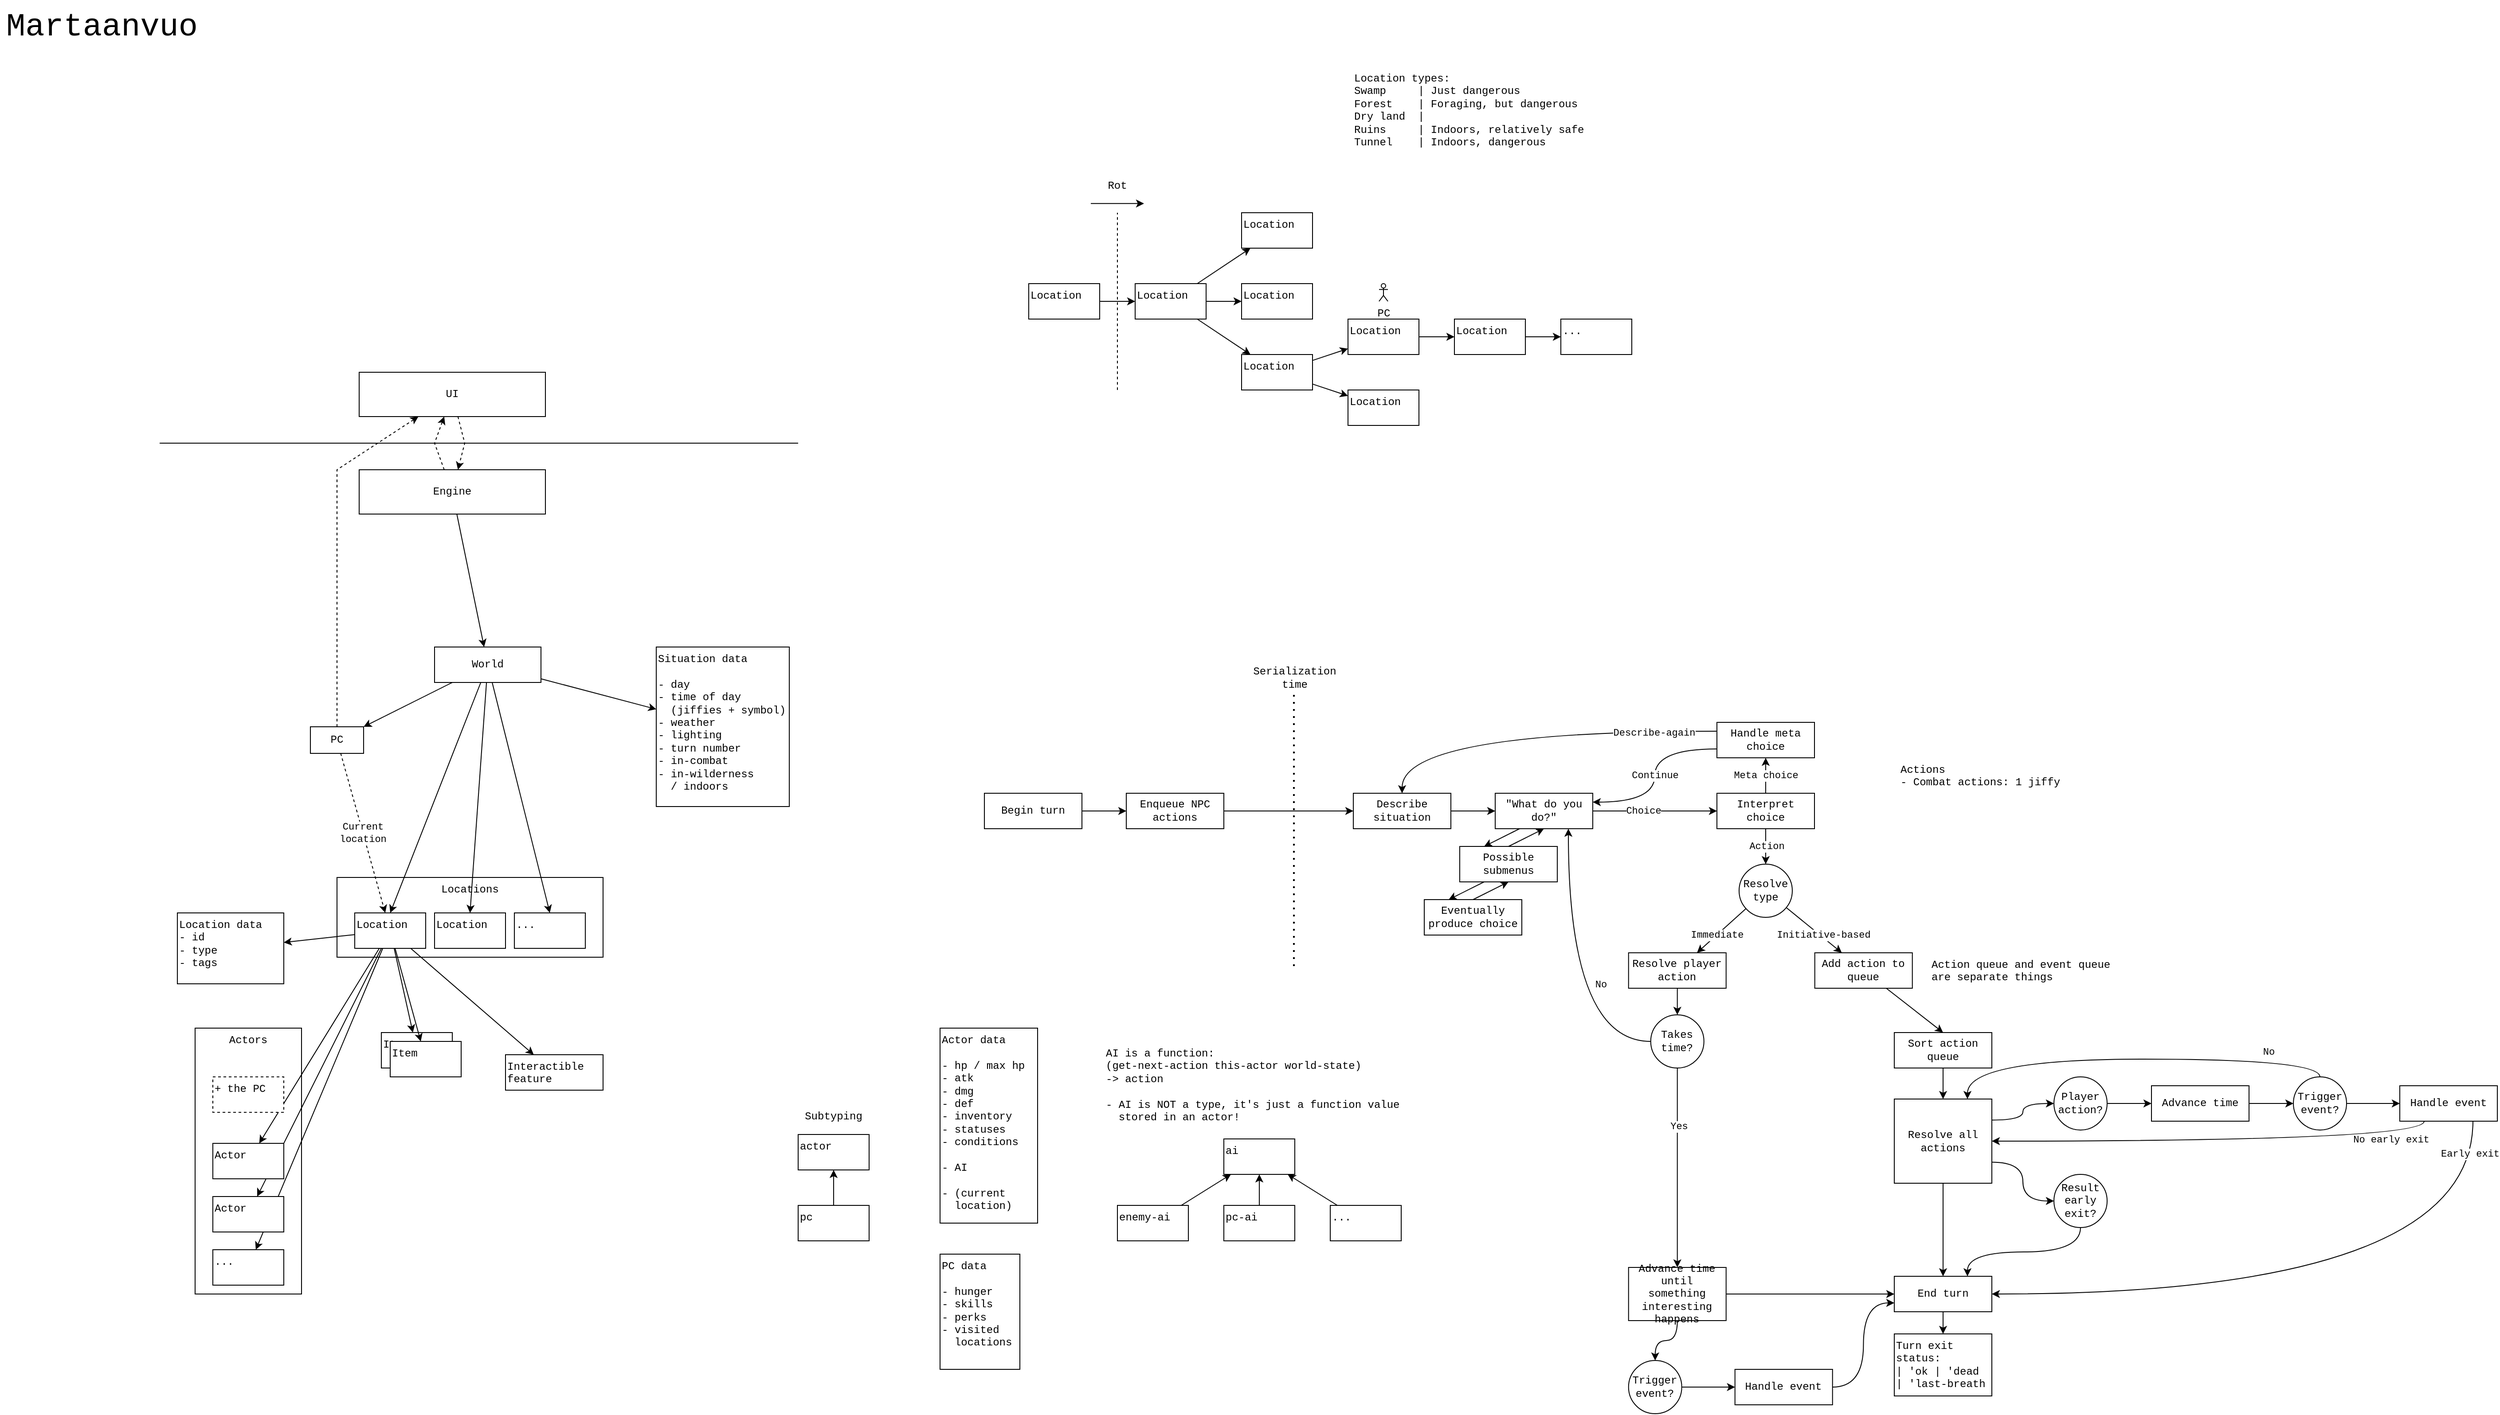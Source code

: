 <mxfile version="14.5.10" type="gitlab">
  <diagram id="PkY6KuNAQByWHemVEjpS" name="Page-1">
    <mxGraphModel dx="1426" dy="926" grid="1" gridSize="10" guides="1" tooltips="1" connect="1" arrows="1" fold="1" page="1" pageScale="1" pageWidth="4681" pageHeight="3300" math="0" shadow="0">
      <root>
        <mxCell id="0" />
        <mxCell id="1" parent="0" />
        <mxCell id="GtMXS8k0hl24dT_Wd-_N-23" style="edgeStyle=orthogonalEdgeStyle;curved=1;rounded=0;orthogonalLoop=1;jettySize=auto;html=1;exitX=0;exitY=0.25;exitDx=0;exitDy=0;fontFamily=Courier New;" edge="1" parent="1" source="Mjj1QeHVWUKomglfDfad-6" target="Mjj1QeHVWUKomglfDfad-2">
          <mxGeometry relative="1" as="geometry" />
        </mxCell>
        <mxCell id="GtMXS8k0hl24dT_Wd-_N-24" value="Describe-again" style="edgeLabel;html=1;align=center;verticalAlign=middle;resizable=0;points=[];fontFamily=Courier New;" vertex="1" connectable="0" parent="GtMXS8k0hl24dT_Wd-_N-23">
          <mxGeometry x="-0.666" y="2" relative="1" as="geometry">
            <mxPoint as="offset" />
          </mxGeometry>
        </mxCell>
        <mxCell id="s21wqiSacWzXnnwVVLs9-20" value="&lt;font&gt;Locations&lt;/font&gt;" style="rounded=0;whiteSpace=wrap;html=1;strokeWidth=1;verticalAlign=top;fontFamily=Courier New;" parent="1" vertex="1">
          <mxGeometry x="720" y="1070" width="300" height="90" as="geometry" />
        </mxCell>
        <mxCell id="s21wqiSacWzXnnwVVLs9-18" value="&lt;font&gt;Actors&lt;/font&gt;" style="rounded=0;whiteSpace=wrap;html=1;verticalAlign=top;fontFamily=Courier New;" parent="1" vertex="1">
          <mxGeometry x="560" y="1240" width="120" height="300" as="geometry" />
        </mxCell>
        <mxCell id="uS2b5ykc9f4V-rk9ps5i-12" value="&lt;div&gt;...&lt;/div&gt;&lt;div&gt;&lt;br&gt;&lt;/div&gt;" style="rounded=0;whiteSpace=wrap;html=1;fontFamily=Courier New;align=left;verticalAlign=top;" parent="1" vertex="1">
          <mxGeometry x="920" y="1110" width="80" height="40" as="geometry" />
        </mxCell>
        <mxCell id="uS2b5ykc9f4V-rk9ps5i-21" style="edgeStyle=none;rounded=0;orthogonalLoop=1;jettySize=auto;html=1;entryX=0.5;entryY=0;entryDx=0;entryDy=0;fontFamily=Courier New;" parent="1" source="uS2b5ykc9f4V-rk9ps5i-6" target="uS2b5ykc9f4V-rk9ps5i-17" edge="1">
          <mxGeometry relative="1" as="geometry" />
        </mxCell>
        <mxCell id="uS2b5ykc9f4V-rk9ps5i-3" value="&lt;font style=&quot;font-size: 36px&quot;&gt;Martaanvuo&lt;/font&gt;" style="text;html=1;strokeColor=none;fillColor=none;align=center;verticalAlign=middle;whiteSpace=wrap;rounded=0;fontFamily=Courier New;" parent="1" vertex="1">
          <mxGeometry x="340" y="80" width="230" height="60" as="geometry" />
        </mxCell>
        <mxCell id="uS2b5ykc9f4V-rk9ps5i-20" style="edgeStyle=none;rounded=0;orthogonalLoop=1;jettySize=auto;html=1;entryX=0.5;entryY=0;entryDx=0;entryDy=0;fontFamily=Courier New;" parent="1" source="uS2b5ykc9f4V-rk9ps5i-6" target="uS2b5ykc9f4V-rk9ps5i-12" edge="1">
          <mxGeometry relative="1" as="geometry" />
        </mxCell>
        <mxCell id="s21wqiSacWzXnnwVVLs9-14" style="edgeStyle=none;rounded=0;orthogonalLoop=1;jettySize=auto;html=1;fontFamily=Courier New;" parent="1" source="uS2b5ykc9f4V-rk9ps5i-6" target="uS2b5ykc9f4V-rk9ps5i-9" edge="1">
          <mxGeometry relative="1" as="geometry" />
        </mxCell>
        <mxCell id="s21wqiSacWzXnnwVVLs9-25" style="edgeStyle=none;rounded=0;orthogonalLoop=1;jettySize=auto;html=1;fontFamily=Courier New;" parent="1" source="uS2b5ykc9f4V-rk9ps5i-6" target="s21wqiSacWzXnnwVVLs9-24" edge="1">
          <mxGeometry relative="1" as="geometry" />
        </mxCell>
        <mxCell id="uS2b5ykc9f4V-rk9ps5i-6" value="World" style="rounded=0;whiteSpace=wrap;html=1;fontFamily=Courier New;verticalAlign=middle;align=center;" parent="1" vertex="1">
          <mxGeometry x="830" y="810" width="120" height="40" as="geometry" />
        </mxCell>
        <mxCell id="uS2b5ykc9f4V-rk9ps5i-9" value="PC" style="rounded=0;whiteSpace=wrap;html=1;fontFamily=Courier New;" parent="1" vertex="1">
          <mxGeometry x="690" y="900" width="60" height="30" as="geometry" />
        </mxCell>
        <mxCell id="uS2b5ykc9f4V-rk9ps5i-17" value="&lt;div align=&quot;left&quot;&gt;Location&lt;/div&gt;" style="rounded=0;whiteSpace=wrap;html=1;fontFamily=Courier New;align=left;verticalAlign=top;" parent="1" vertex="1">
          <mxGeometry x="830" y="1110" width="80" height="40" as="geometry" />
        </mxCell>
        <mxCell id="s21wqiSacWzXnnwVVLs9-13" style="edgeStyle=none;rounded=0;orthogonalLoop=1;jettySize=auto;html=1;fontFamily=Courier New;" parent="1" source="uS2b5ykc9f4V-rk9ps5i-18" target="s21wqiSacWzXnnwVVLs9-12" edge="1">
          <mxGeometry relative="1" as="geometry">
            <mxPoint x="925.833" y="1230" as="targetPoint" />
          </mxGeometry>
        </mxCell>
        <mxCell id="s21wqiSacWzXnnwVVLs9-22" style="edgeStyle=none;rounded=0;orthogonalLoop=1;jettySize=auto;html=1;fontFamily=Courier New;" parent="1" source="uS2b5ykc9f4V-rk9ps5i-18" target="s21wqiSacWzXnnwVVLs9-21" edge="1">
          <mxGeometry relative="1" as="geometry" />
        </mxCell>
        <mxCell id="uS2b5ykc9f4V-rk9ps5i-18" value="&lt;div align=&quot;left&quot;&gt;Location&lt;/div&gt;" style="rounded=0;whiteSpace=wrap;html=1;fontFamily=Courier New;align=left;verticalAlign=top;" parent="1" vertex="1">
          <mxGeometry x="740" y="1110" width="80" height="40" as="geometry" />
        </mxCell>
        <mxCell id="uS2b5ykc9f4V-rk9ps5i-22" style="edgeStyle=none;rounded=0;orthogonalLoop=1;jettySize=auto;html=1;entryX=0.5;entryY=0;entryDx=0;entryDy=0;fontFamily=Courier New;" parent="1" source="uS2b5ykc9f4V-rk9ps5i-6" target="uS2b5ykc9f4V-rk9ps5i-18" edge="1">
          <mxGeometry relative="1" as="geometry" />
        </mxCell>
        <mxCell id="uS2b5ykc9f4V-rk9ps5i-39" style="edgeStyle=none;rounded=0;orthogonalLoop=1;jettySize=auto;html=1;fontFamily=Courier New;" parent="1" source="uS2b5ykc9f4V-rk9ps5i-29" target="uS2b5ykc9f4V-rk9ps5i-31" edge="1">
          <mxGeometry relative="1" as="geometry" />
        </mxCell>
        <mxCell id="uS2b5ykc9f4V-rk9ps5i-55" style="edgeStyle=none;rounded=0;orthogonalLoop=1;jettySize=auto;html=1;fontFamily=Courier New;" parent="1" source="uS2b5ykc9f4V-rk9ps5i-29" target="uS2b5ykc9f4V-rk9ps5i-32" edge="1">
          <mxGeometry relative="1" as="geometry" />
        </mxCell>
        <mxCell id="uS2b5ykc9f4V-rk9ps5i-56" style="edgeStyle=none;rounded=0;orthogonalLoop=1;jettySize=auto;html=1;fontFamily=Courier New;" parent="1" source="uS2b5ykc9f4V-rk9ps5i-29" target="uS2b5ykc9f4V-rk9ps5i-30" edge="1">
          <mxGeometry relative="1" as="geometry" />
        </mxCell>
        <mxCell id="uS2b5ykc9f4V-rk9ps5i-29" value="&lt;div align=&quot;left&quot;&gt;Location&lt;/div&gt;" style="rounded=0;whiteSpace=wrap;html=1;fontFamily=Courier New;align=left;verticalAlign=top;" parent="1" vertex="1">
          <mxGeometry x="1620" y="400" width="80" height="40" as="geometry" />
        </mxCell>
        <mxCell id="uS2b5ykc9f4V-rk9ps5i-54" style="edgeStyle=none;rounded=0;orthogonalLoop=1;jettySize=auto;html=1;fontFamily=Courier New;" parent="1" source="uS2b5ykc9f4V-rk9ps5i-30" target="uS2b5ykc9f4V-rk9ps5i-35" edge="1">
          <mxGeometry relative="1" as="geometry" />
        </mxCell>
        <mxCell id="uS2b5ykc9f4V-rk9ps5i-57" style="edgeStyle=none;rounded=0;orthogonalLoop=1;jettySize=auto;html=1;fontFamily=Courier New;" parent="1" source="uS2b5ykc9f4V-rk9ps5i-30" target="uS2b5ykc9f4V-rk9ps5i-36" edge="1">
          <mxGeometry relative="1" as="geometry" />
        </mxCell>
        <mxCell id="uS2b5ykc9f4V-rk9ps5i-30" value="&lt;div align=&quot;left&quot;&gt;Location&lt;/div&gt;" style="rounded=0;whiteSpace=wrap;html=1;fontFamily=Courier New;align=left;verticalAlign=top;" parent="1" vertex="1">
          <mxGeometry x="1740" y="480" width="80" height="40" as="geometry" />
        </mxCell>
        <mxCell id="uS2b5ykc9f4V-rk9ps5i-31" value="&lt;div align=&quot;left&quot;&gt;Location&lt;/div&gt;" style="rounded=0;whiteSpace=wrap;html=1;fontFamily=Courier New;align=left;verticalAlign=top;" parent="1" vertex="1">
          <mxGeometry x="1740" y="400" width="80" height="40" as="geometry" />
        </mxCell>
        <mxCell id="uS2b5ykc9f4V-rk9ps5i-32" value="&lt;div align=&quot;left&quot;&gt;Location&lt;/div&gt;" style="rounded=0;whiteSpace=wrap;html=1;fontFamily=Courier New;align=left;verticalAlign=top;" parent="1" vertex="1">
          <mxGeometry x="1740" y="320" width="80" height="40" as="geometry" />
        </mxCell>
        <mxCell id="uS2b5ykc9f4V-rk9ps5i-43" style="edgeStyle=none;rounded=0;orthogonalLoop=1;jettySize=auto;html=1;fontFamily=Courier New;" parent="1" source="uS2b5ykc9f4V-rk9ps5i-35" target="uS2b5ykc9f4V-rk9ps5i-37" edge="1">
          <mxGeometry relative="1" as="geometry" />
        </mxCell>
        <mxCell id="uS2b5ykc9f4V-rk9ps5i-35" value="&lt;div align=&quot;left&quot;&gt;Location&lt;/div&gt;" style="rounded=0;whiteSpace=wrap;html=1;fontFamily=Courier New;align=left;verticalAlign=top;" parent="1" vertex="1">
          <mxGeometry x="1860" y="440" width="80" height="40" as="geometry" />
        </mxCell>
        <mxCell id="uS2b5ykc9f4V-rk9ps5i-36" value="&lt;div align=&quot;left&quot;&gt;Location&lt;/div&gt;" style="rounded=0;whiteSpace=wrap;html=1;fontFamily=Courier New;align=left;verticalAlign=top;" parent="1" vertex="1">
          <mxGeometry x="1860" y="520" width="80" height="40" as="geometry" />
        </mxCell>
        <mxCell id="uS2b5ykc9f4V-rk9ps5i-45" style="edgeStyle=none;rounded=0;orthogonalLoop=1;jettySize=auto;html=1;entryX=0;entryY=0.5;entryDx=0;entryDy=0;fontFamily=Courier New;" parent="1" source="uS2b5ykc9f4V-rk9ps5i-37" target="uS2b5ykc9f4V-rk9ps5i-44" edge="1">
          <mxGeometry relative="1" as="geometry" />
        </mxCell>
        <mxCell id="uS2b5ykc9f4V-rk9ps5i-37" value="&lt;div align=&quot;left&quot;&gt;Location&lt;/div&gt;" style="rounded=0;whiteSpace=wrap;html=1;fontFamily=Courier New;align=left;verticalAlign=top;" parent="1" vertex="1">
          <mxGeometry x="1980" y="440" width="80" height="40" as="geometry" />
        </mxCell>
        <mxCell id="uS2b5ykc9f4V-rk9ps5i-44" value="..." style="rounded=0;whiteSpace=wrap;html=1;fontFamily=Courier New;align=left;verticalAlign=top;" parent="1" vertex="1">
          <mxGeometry x="2100" y="440" width="80" height="40" as="geometry" />
        </mxCell>
        <mxCell id="uS2b5ykc9f4V-rk9ps5i-46" value="" style="endArrow=none;dashed=1;html=1;fontFamily=Courier New;" parent="1" edge="1">
          <mxGeometry width="50" height="50" relative="1" as="geometry">
            <mxPoint x="1600" y="520" as="sourcePoint" />
            <mxPoint x="1600" y="320" as="targetPoint" />
          </mxGeometry>
        </mxCell>
        <mxCell id="uS2b5ykc9f4V-rk9ps5i-48" style="edgeStyle=none;rounded=0;orthogonalLoop=1;jettySize=auto;html=1;fontFamily=Courier New;" parent="1" source="uS2b5ykc9f4V-rk9ps5i-47" target="uS2b5ykc9f4V-rk9ps5i-29" edge="1">
          <mxGeometry relative="1" as="geometry" />
        </mxCell>
        <mxCell id="uS2b5ykc9f4V-rk9ps5i-47" value="&lt;div align=&quot;left&quot;&gt;Location&lt;/div&gt;" style="rounded=0;whiteSpace=wrap;html=1;fontFamily=Courier New;align=left;verticalAlign=top;" parent="1" vertex="1">
          <mxGeometry x="1500" y="400" width="80" height="40" as="geometry" />
        </mxCell>
        <mxCell id="uS2b5ykc9f4V-rk9ps5i-49" value="Rot" style="text;html=1;strokeColor=none;fillColor=none;align=center;verticalAlign=middle;whiteSpace=wrap;rounded=0;fontFamily=Courier New;" parent="1" vertex="1">
          <mxGeometry x="1560" y="280" width="80" height="20" as="geometry" />
        </mxCell>
        <mxCell id="uS2b5ykc9f4V-rk9ps5i-51" value="" style="endArrow=classic;html=1;fontFamily=Courier New;" parent="1" edge="1">
          <mxGeometry width="50" height="50" relative="1" as="geometry">
            <mxPoint x="1570" y="309.66" as="sourcePoint" />
            <mxPoint x="1630" y="309.66" as="targetPoint" />
          </mxGeometry>
        </mxCell>
        <mxCell id="uS2b5ykc9f4V-rk9ps5i-59" value="&lt;div&gt;PC&lt;/div&gt;" style="shape=umlActor;verticalLabelPosition=bottom;verticalAlign=top;html=1;outlineConnect=0;fontFamily=Courier New;align=center;" parent="1" vertex="1">
          <mxGeometry x="1895" y="400" width="10" height="20" as="geometry" />
        </mxCell>
        <mxCell id="uS2b5ykc9f4V-rk9ps5i-62" value="&lt;div&gt;Location types:&lt;br&gt;Swamp&amp;nbsp;&amp;nbsp;&amp;nbsp;&amp;nbsp; | Just dangerous&lt;br&gt;Forest&amp;nbsp;&amp;nbsp;&amp;nbsp; | Foraging, but dangerous&lt;br&gt;Dry land&amp;nbsp; | &lt;br&gt;Ruins&amp;nbsp;&amp;nbsp;&amp;nbsp;&amp;nbsp; | Indoors, relatively safe&lt;/div&gt;&lt;div&gt;Tunnel&amp;nbsp;&amp;nbsp;&amp;nbsp; | Indoors, dangerous&lt;br&gt;&lt;/div&gt;" style="text;html=1;strokeColor=none;fillColor=none;align=left;verticalAlign=top;whiteSpace=wrap;rounded=0;fontFamily=Courier New;" parent="1" vertex="1">
          <mxGeometry x="1865" y="155" width="310" height="145" as="geometry" />
        </mxCell>
        <mxCell id="s21wqiSacWzXnnwVVLs9-2" value="..." style="rounded=0;whiteSpace=wrap;html=1;fontFamily=Courier New;align=left;verticalAlign=top;" parent="1" vertex="1">
          <mxGeometry x="580" y="1490" width="80" height="40" as="geometry" />
        </mxCell>
        <mxCell id="s21wqiSacWzXnnwVVLs9-4" style="rounded=0;orthogonalLoop=1;jettySize=auto;html=1;fontFamily=Courier New;" parent="1" source="uS2b5ykc9f4V-rk9ps5i-18" target="s21wqiSacWzXnnwVVLs9-1" edge="1">
          <mxGeometry relative="1" as="geometry" />
        </mxCell>
        <mxCell id="s21wqiSacWzXnnwVVLs9-5" style="edgeStyle=none;rounded=0;orthogonalLoop=1;jettySize=auto;html=1;fontFamily=Courier New;" parent="1" source="uS2b5ykc9f4V-rk9ps5i-18" target="s21wqiSacWzXnnwVVLs9-2" edge="1">
          <mxGeometry relative="1" as="geometry" />
        </mxCell>
        <mxCell id="s21wqiSacWzXnnwVVLs9-6" style="edgeStyle=none;rounded=0;orthogonalLoop=1;jettySize=auto;html=1;fontFamily=Courier New;" parent="1" source="uS2b5ykc9f4V-rk9ps5i-18" target="s21wqiSacWzXnnwVVLs9-3" edge="1">
          <mxGeometry relative="1" as="geometry" />
        </mxCell>
        <mxCell id="s21wqiSacWzXnnwVVLs9-8" value="Item" style="rounded=0;whiteSpace=wrap;html=1;fontFamily=Courier New;align=left;verticalAlign=top;" parent="1" vertex="1">
          <mxGeometry x="770" y="1245" width="80" height="40" as="geometry" />
        </mxCell>
        <mxCell id="s21wqiSacWzXnnwVVLs9-10" value="Item" style="rounded=0;whiteSpace=wrap;html=1;fontFamily=Courier New;align=left;verticalAlign=top;" parent="1" vertex="1">
          <mxGeometry x="780" y="1255" width="80" height="40" as="geometry" />
        </mxCell>
        <mxCell id="s21wqiSacWzXnnwVVLs9-9" style="edgeStyle=none;rounded=0;orthogonalLoop=1;jettySize=auto;html=1;fontFamily=Courier New;" parent="1" source="uS2b5ykc9f4V-rk9ps5i-18" target="s21wqiSacWzXnnwVVLs9-8" edge="1">
          <mxGeometry relative="1" as="geometry" />
        </mxCell>
        <mxCell id="s21wqiSacWzXnnwVVLs9-11" style="edgeStyle=none;rounded=0;orthogonalLoop=1;jettySize=auto;html=1;fontFamily=Courier New;" parent="1" source="uS2b5ykc9f4V-rk9ps5i-18" target="s21wqiSacWzXnnwVVLs9-10" edge="1">
          <mxGeometry relative="1" as="geometry" />
        </mxCell>
        <mxCell id="s21wqiSacWzXnnwVVLs9-12" value="&lt;div&gt;Interactible&lt;/div&gt;&lt;div&gt;feature&lt;br&gt;&lt;/div&gt;" style="rounded=0;whiteSpace=wrap;html=1;fontFamily=Courier New;align=left;verticalAlign=top;" parent="1" vertex="1">
          <mxGeometry x="910" y="1270" width="110" height="40" as="geometry" />
        </mxCell>
        <mxCell id="s21wqiSacWzXnnwVVLs9-15" value="C&lt;font&gt;urrent&lt;br&gt;location&lt;br&gt;&lt;/font&gt;" style="edgeStyle=none;rounded=0;orthogonalLoop=1;jettySize=auto;html=1;fontFamily=Courier New;dashed=1;" parent="1" source="uS2b5ykc9f4V-rk9ps5i-9" target="uS2b5ykc9f4V-rk9ps5i-18" edge="1">
          <mxGeometry relative="1" as="geometry" />
        </mxCell>
        <mxCell id="s21wqiSacWzXnnwVVLs9-3" value="&lt;div&gt;Actor&lt;/div&gt;" style="rounded=0;whiteSpace=wrap;html=1;fontFamily=Courier New;align=left;verticalAlign=top;" parent="1" vertex="1">
          <mxGeometry x="580" y="1430" width="80" height="40" as="geometry" />
        </mxCell>
        <mxCell id="s21wqiSacWzXnnwVVLs9-19" value="+ the PC" style="rounded=0;whiteSpace=wrap;html=1;fontFamily=Courier New;align=left;verticalAlign=top;dashed=1;" parent="1" vertex="1">
          <mxGeometry x="580" y="1295" width="80" height="40" as="geometry" />
        </mxCell>
        <mxCell id="s21wqiSacWzXnnwVVLs9-21" value="&lt;div&gt;&lt;font&gt;Location data&lt;/font&gt;&lt;/div&gt;&lt;div&gt;&lt;font&gt;- id&lt;/font&gt;&lt;/div&gt;&lt;div&gt;&lt;font&gt;- type&lt;/font&gt;&lt;/div&gt;&lt;div&gt;&lt;font&gt;- tags&lt;br&gt;&lt;/font&gt;&lt;/div&gt;" style="rounded=0;whiteSpace=wrap;html=1;strokeWidth=1;align=left;verticalAlign=top;fontFamily=Courier New;" parent="1" vertex="1">
          <mxGeometry x="540" y="1110" width="120" height="80" as="geometry" />
        </mxCell>
        <mxCell id="s21wqiSacWzXnnwVVLs9-24" value="&lt;div&gt;&lt;font&gt;Situation data&lt;/font&gt;&lt;/div&gt;&lt;div&gt;&lt;font&gt;&lt;br&gt;&lt;/font&gt;&lt;/div&gt;&lt;div&gt;&lt;font&gt;- day&lt;br&gt;&lt;/font&gt;&lt;/div&gt;&lt;div&gt;&lt;font&gt;- time of day&lt;/font&gt;&lt;/div&gt;&lt;div&gt;&lt;font&gt;&amp;nbsp; (jiffies + symbol)&lt;br&gt;&lt;/font&gt;&lt;/div&gt;&lt;div&gt;&lt;font&gt;- weather&lt;br&gt;&lt;/font&gt;&lt;/div&gt;&lt;div&gt;&lt;font&gt;- lighting&lt;br&gt;&lt;/font&gt;&lt;/div&gt;&lt;div&gt;&lt;font&gt;- turn number&lt;br&gt;&lt;/font&gt;&lt;/div&gt;&lt;div&gt;&lt;font&gt;- in-combat&lt;br&gt;- in-wilderness&lt;br&gt;&amp;nbsp; / indoors&lt;/font&gt;&lt;/div&gt;" style="rounded=0;whiteSpace=wrap;html=1;strokeWidth=1;align=left;verticalAlign=top;fontFamily=Courier New;" parent="1" vertex="1">
          <mxGeometry x="1080" y="810" width="150" height="180" as="geometry" />
        </mxCell>
        <mxCell id="s21wqiSacWzXnnwVVLs9-26" value="&lt;div&gt;&lt;font&gt;PC data&lt;br&gt;&lt;/font&gt;&lt;/div&gt;&lt;div&gt;&lt;font&gt;&lt;br&gt;&lt;/font&gt;&lt;/div&gt;&lt;div&gt;&lt;font&gt;- hunger&lt;br&gt;&lt;/font&gt;&lt;/div&gt;&lt;div&gt;&lt;font&gt;- skills&lt;br&gt;&lt;/font&gt;&lt;/div&gt;&lt;div&gt;&lt;font&gt;- perks&lt;br&gt;&lt;/font&gt;&lt;/div&gt;&lt;div&gt;- visited&lt;br&gt;&amp;nbsp; locations&lt;br&gt;&lt;/div&gt;" style="rounded=0;whiteSpace=wrap;html=1;strokeWidth=1;align=left;verticalAlign=top;fontFamily=Courier New;" parent="1" vertex="1">
          <mxGeometry x="1400" y="1495" width="90" height="130" as="geometry" />
        </mxCell>
        <mxCell id="s21wqiSacWzXnnwVVLs9-27" value="&lt;font&gt;Actor data&lt;/font&gt;&lt;br&gt;&lt;font&gt;&lt;/font&gt;&lt;div&gt;&lt;font&gt;&lt;br&gt;&lt;/font&gt;&lt;/div&gt;&lt;div&gt;&lt;font&gt;- hp / max hp&lt;br&gt;&lt;/font&gt;&lt;/div&gt;&lt;div&gt;&lt;font&gt;- atk&lt;/font&gt;&lt;/div&gt;&lt;div&gt;&lt;font&gt;- dmg&lt;/font&gt;&lt;/div&gt;&lt;div&gt;&lt;font&gt;- def&lt;/font&gt;&lt;/div&gt;&lt;div&gt;&lt;font&gt;- inventory&lt;br&gt;&lt;/font&gt;&lt;/div&gt;&lt;div&gt;&lt;font&gt;- statuses&lt;/font&gt;&lt;/div&gt;&lt;div&gt;&lt;font&gt;- conditions&lt;br&gt;&lt;/font&gt;&lt;br&gt;&lt;font&gt;&lt;font&gt;- AI&lt;/font&gt;&lt;/font&gt;&lt;/div&gt;&lt;div&gt;&lt;font&gt;&lt;font&gt;&lt;/font&gt;&lt;br&gt;- (current&lt;br&gt;&amp;nbsp; location)&lt;br&gt;&lt;/font&gt;&lt;/div&gt;" style="rounded=0;whiteSpace=wrap;html=1;strokeWidth=1;align=left;verticalAlign=top;fontFamily=Courier New;" parent="1" vertex="1">
          <mxGeometry x="1400" y="1240" width="110" height="220" as="geometry" />
        </mxCell>
        <mxCell id="s21wqiSacWzXnnwVVLs9-1" value="&lt;div&gt;Actor&lt;/div&gt;" style="rounded=0;whiteSpace=wrap;html=1;fontFamily=Courier New;align=left;verticalAlign=top;" parent="1" vertex="1">
          <mxGeometry x="580" y="1370" width="80" height="40" as="geometry" />
        </mxCell>
        <mxCell id="s21wqiSacWzXnnwVVLs9-34" style="edgeStyle=none;rounded=0;orthogonalLoop=1;jettySize=auto;html=1;fontFamily=Courier New;" parent="1" source="s21wqiSacWzXnnwVVLs9-33" target="uS2b5ykc9f4V-rk9ps5i-6" edge="1">
          <mxGeometry relative="1" as="geometry" />
        </mxCell>
        <mxCell id="s21wqiSacWzXnnwVVLs9-39" style="edgeStyle=none;rounded=0;orthogonalLoop=1;jettySize=auto;html=1;fontFamily=Courier New;dashed=1;" parent="1" source="s21wqiSacWzXnnwVVLs9-33" target="s21wqiSacWzXnnwVVLs9-38" edge="1">
          <mxGeometry relative="1" as="geometry">
            <Array as="points">
              <mxPoint x="830" y="580" />
            </Array>
          </mxGeometry>
        </mxCell>
        <mxCell id="s21wqiSacWzXnnwVVLs9-33" value="&lt;div&gt;&lt;font&gt;Engine&lt;/font&gt;&lt;/div&gt;" style="rounded=0;whiteSpace=wrap;html=1;strokeWidth=1;align=center;verticalAlign=middle;fontFamily=Courier New;" parent="1" vertex="1">
          <mxGeometry x="745" y="610" width="210" height="50" as="geometry" />
        </mxCell>
        <mxCell id="s21wqiSacWzXnnwVVLs9-37" style="edgeStyle=none;rounded=0;orthogonalLoop=1;jettySize=auto;html=1;fontFamily=Courier New;dashed=1;" parent="1" source="uS2b5ykc9f4V-rk9ps5i-9" target="s21wqiSacWzXnnwVVLs9-38" edge="1">
          <mxGeometry relative="1" as="geometry">
            <mxPoint x="756.41" y="817.5" as="sourcePoint" />
            <Array as="points">
              <mxPoint x="720" y="610" />
            </Array>
          </mxGeometry>
        </mxCell>
        <mxCell id="s21wqiSacWzXnnwVVLs9-40" style="edgeStyle=none;rounded=0;orthogonalLoop=1;jettySize=auto;html=1;fontFamily=Courier New;dashed=1;" parent="1" source="s21wqiSacWzXnnwVVLs9-38" target="s21wqiSacWzXnnwVVLs9-33" edge="1">
          <mxGeometry relative="1" as="geometry">
            <Array as="points">
              <mxPoint x="864" y="580" />
            </Array>
          </mxGeometry>
        </mxCell>
        <mxCell id="s21wqiSacWzXnnwVVLs9-38" value="&lt;div&gt;&lt;font&gt;UI&lt;/font&gt;&lt;/div&gt;" style="rounded=0;whiteSpace=wrap;html=1;strokeWidth=1;align=center;verticalAlign=middle;fontFamily=Courier New;" parent="1" vertex="1">
          <mxGeometry x="745" y="500" width="210" height="50" as="geometry" />
        </mxCell>
        <mxCell id="Mjj1QeHVWUKomglfDfad-8" style="edgeStyle=orthogonalEdgeStyle;rounded=0;orthogonalLoop=1;jettySize=auto;html=1;fontFamily=Courier New;startArrow=none;" parent="1" source="Mjj1QeHVWUKomglfDfad-33" target="Mjj1QeHVWUKomglfDfad-2" edge="1">
          <mxGeometry relative="1" as="geometry" />
        </mxCell>
        <mxCell id="Mjj1QeHVWUKomglfDfad-35" style="edgeStyle=none;rounded=0;orthogonalLoop=1;jettySize=auto;html=1;fontFamily=Courier New;" parent="1" source="Mjj1QeHVWUKomglfDfad-1" target="Mjj1QeHVWUKomglfDfad-33" edge="1">
          <mxGeometry relative="1" as="geometry" />
        </mxCell>
        <mxCell id="Mjj1QeHVWUKomglfDfad-1" value="&lt;div&gt;Begin turn&lt;/div&gt;" style="rounded=0;whiteSpace=wrap;html=1;fontFamily=Courier New;align=center;verticalAlign=middle;" parent="1" vertex="1">
          <mxGeometry x="1450" y="975" width="110" height="40" as="geometry" />
        </mxCell>
        <mxCell id="Mjj1QeHVWUKomglfDfad-9" style="edgeStyle=orthogonalEdgeStyle;rounded=0;orthogonalLoop=1;jettySize=auto;html=1;fontFamily=Courier New;" parent="1" source="Mjj1QeHVWUKomglfDfad-2" target="Mjj1QeHVWUKomglfDfad-3" edge="1">
          <mxGeometry relative="1" as="geometry" />
        </mxCell>
        <mxCell id="Mjj1QeHVWUKomglfDfad-2" value="Describe situation" style="rounded=0;whiteSpace=wrap;html=1;fontFamily=Courier New;align=center;verticalAlign=middle;" parent="1" vertex="1">
          <mxGeometry x="1866" y="975" width="110" height="40" as="geometry" />
        </mxCell>
        <mxCell id="Mjj1QeHVWUKomglfDfad-10" style="edgeStyle=orthogonalEdgeStyle;rounded=0;orthogonalLoop=1;jettySize=auto;html=1;fontFamily=Courier New;" parent="1" source="Mjj1QeHVWUKomglfDfad-3" target="Mjj1QeHVWUKomglfDfad-5" edge="1">
          <mxGeometry relative="1" as="geometry" />
        </mxCell>
        <mxCell id="Mjj1QeHVWUKomglfDfad-11" value="&lt;font&gt;Choice&lt;/font&gt;" style="edgeLabel;html=1;align=center;verticalAlign=middle;resizable=0;points=[];fontFamily=Courier New;" parent="Mjj1QeHVWUKomglfDfad-10" vertex="1" connectable="0">
          <mxGeometry x="-0.196" y="-3" relative="1" as="geometry">
            <mxPoint y="-3" as="offset" />
          </mxGeometry>
        </mxCell>
        <mxCell id="GtMXS8k0hl24dT_Wd-_N-25" style="rounded=0;orthogonalLoop=1;jettySize=auto;html=1;exitX=0.25;exitY=1;exitDx=0;exitDy=0;entryX=0.25;entryY=0;entryDx=0;entryDy=0;fontFamily=Courier New;" edge="1" parent="1" source="Mjj1QeHVWUKomglfDfad-3" target="Mjj1QeHVWUKomglfDfad-48">
          <mxGeometry relative="1" as="geometry" />
        </mxCell>
        <mxCell id="Mjj1QeHVWUKomglfDfad-3" value="&quot;What do you do?&quot;" style="rounded=0;whiteSpace=wrap;html=1;fontFamily=Courier New;align=center;verticalAlign=middle;" parent="1" vertex="1">
          <mxGeometry x="2026" y="975" width="110" height="40" as="geometry" />
        </mxCell>
        <mxCell id="Mjj1QeHVWUKomglfDfad-7" value="&lt;font&gt;Meta&lt;/font&gt; choice" style="edgeStyle=orthogonalEdgeStyle;rounded=0;orthogonalLoop=1;jettySize=auto;html=1;entryX=0.5;entryY=1;entryDx=0;entryDy=0;fontFamily=Courier New;" parent="1" source="Mjj1QeHVWUKomglfDfad-5" target="Mjj1QeHVWUKomglfDfad-6" edge="1">
          <mxGeometry relative="1" as="geometry" />
        </mxCell>
        <mxCell id="Mjj1QeHVWUKomglfDfad-15" value="Action" style="edgeStyle=orthogonalEdgeStyle;rounded=0;orthogonalLoop=1;jettySize=auto;html=1;fontFamily=Courier New;" parent="1" source="Mjj1QeHVWUKomglfDfad-5" edge="1">
          <mxGeometry relative="1" as="geometry">
            <mxPoint x="2331" y="1055.0" as="targetPoint" />
          </mxGeometry>
        </mxCell>
        <mxCell id="Mjj1QeHVWUKomglfDfad-5" value="Interpret choice" style="rounded=0;whiteSpace=wrap;html=1;fontFamily=Courier New;align=center;verticalAlign=middle;" parent="1" vertex="1">
          <mxGeometry x="2276" y="975" width="110" height="40" as="geometry" />
        </mxCell>
        <mxCell id="GtMXS8k0hl24dT_Wd-_N-20" value="Continue" style="edgeStyle=orthogonalEdgeStyle;curved=1;rounded=0;orthogonalLoop=1;jettySize=auto;html=1;entryX=1;entryY=0.25;entryDx=0;entryDy=0;fontFamily=Courier New;exitX=0;exitY=0.75;exitDx=0;exitDy=0;" edge="1" parent="1" source="Mjj1QeHVWUKomglfDfad-6" target="Mjj1QeHVWUKomglfDfad-3">
          <mxGeometry relative="1" as="geometry" />
        </mxCell>
        <mxCell id="Mjj1QeHVWUKomglfDfad-6" value="Handle meta choice" style="rounded=0;whiteSpace=wrap;html=1;fontFamily=Courier New;align=center;verticalAlign=middle;" parent="1" vertex="1">
          <mxGeometry x="2276" y="895" width="110" height="40" as="geometry" />
        </mxCell>
        <mxCell id="Mjj1QeHVWUKomglfDfad-19" value="Immediate" style="rounded=0;orthogonalLoop=1;jettySize=auto;html=1;fontFamily=Courier New;" parent="1" source="Mjj1QeHVWUKomglfDfad-17" target="Mjj1QeHVWUKomglfDfad-18" edge="1">
          <mxGeometry x="0.191" relative="1" as="geometry">
            <mxPoint as="offset" />
          </mxGeometry>
        </mxCell>
        <mxCell id="Mjj1QeHVWUKomglfDfad-21" style="edgeStyle=none;rounded=0;orthogonalLoop=1;jettySize=auto;html=1;fontFamily=Courier New;" parent="1" source="Mjj1QeHVWUKomglfDfad-17" target="Mjj1QeHVWUKomglfDfad-20" edge="1">
          <mxGeometry relative="1" as="geometry" />
        </mxCell>
        <mxCell id="Mjj1QeHVWUKomglfDfad-22" value="Initiative-based" style="edgeLabel;html=1;align=center;verticalAlign=middle;resizable=0;points=[];fontFamily=Courier New;" parent="Mjj1QeHVWUKomglfDfad-21" vertex="1" connectable="0">
          <mxGeometry x="0.145" y="-2" relative="1" as="geometry">
            <mxPoint x="7" as="offset" />
          </mxGeometry>
        </mxCell>
        <mxCell id="Mjj1QeHVWUKomglfDfad-17" value="Resolve&lt;br&gt;type" style="ellipse;whiteSpace=wrap;html=1;aspect=fixed;fontFamily=Courier New;align=center;" parent="1" vertex="1">
          <mxGeometry x="2301" y="1055" width="60" height="60" as="geometry" />
        </mxCell>
        <mxCell id="Mjj1QeHVWUKomglfDfad-24" style="edgeStyle=none;rounded=0;orthogonalLoop=1;jettySize=auto;html=1;fontFamily=Courier New;" parent="1" source="Mjj1QeHVWUKomglfDfad-18" target="Mjj1QeHVWUKomglfDfad-23" edge="1">
          <mxGeometry relative="1" as="geometry" />
        </mxCell>
        <mxCell id="Mjj1QeHVWUKomglfDfad-18" value="Resolve player action" style="rounded=0;whiteSpace=wrap;html=1;fontFamily=Courier New;align=center;verticalAlign=middle;" parent="1" vertex="1">
          <mxGeometry x="2176.36" y="1155" width="110" height="40" as="geometry" />
        </mxCell>
        <mxCell id="Mjj1QeHVWUKomglfDfad-36" style="edgeStyle=none;rounded=0;orthogonalLoop=1;jettySize=auto;html=1;entryX=0.5;entryY=0;entryDx=0;entryDy=0;fontFamily=Courier New;" parent="1" source="Mjj1QeHVWUKomglfDfad-20" target="Mjj1QeHVWUKomglfDfad-29" edge="1">
          <mxGeometry relative="1" as="geometry" />
        </mxCell>
        <mxCell id="Mjj1QeHVWUKomglfDfad-20" value="Add action to queue" style="rounded=0;whiteSpace=wrap;html=1;fontFamily=Courier New;align=center;verticalAlign=middle;" parent="1" vertex="1">
          <mxGeometry x="2386.36" y="1155" width="110" height="40" as="geometry" />
        </mxCell>
        <mxCell id="Mjj1QeHVWUKomglfDfad-74" style="edgeStyle=orthogonalEdgeStyle;curved=1;rounded=0;orthogonalLoop=1;jettySize=auto;html=1;fontFamily=Courier New;" parent="1" source="Mjj1QeHVWUKomglfDfad-23" target="Mjj1QeHVWUKomglfDfad-73" edge="1">
          <mxGeometry relative="1" as="geometry" />
        </mxCell>
        <mxCell id="Mjj1QeHVWUKomglfDfad-76" value="Yes" style="edgeLabel;html=1;align=center;verticalAlign=middle;resizable=0;points=[];fontFamily=Courier New;" parent="Mjj1QeHVWUKomglfDfad-74" vertex="1" connectable="0">
          <mxGeometry x="-0.42" y="1" relative="1" as="geometry">
            <mxPoint as="offset" />
          </mxGeometry>
        </mxCell>
        <mxCell id="GtMXS8k0hl24dT_Wd-_N-21" style="edgeStyle=orthogonalEdgeStyle;curved=1;rounded=0;orthogonalLoop=1;jettySize=auto;html=1;fontFamily=Courier New;entryX=0.75;entryY=1;entryDx=0;entryDy=0;" edge="1" parent="1" source="Mjj1QeHVWUKomglfDfad-23" target="Mjj1QeHVWUKomglfDfad-3">
          <mxGeometry relative="1" as="geometry" />
        </mxCell>
        <mxCell id="GtMXS8k0hl24dT_Wd-_N-22" value="No" style="edgeLabel;html=1;align=center;verticalAlign=middle;resizable=0;points=[];fontFamily=Courier New;" vertex="1" connectable="0" parent="GtMXS8k0hl24dT_Wd-_N-21">
          <mxGeometry x="-0.054" y="-36" relative="1" as="geometry">
            <mxPoint as="offset" />
          </mxGeometry>
        </mxCell>
        <mxCell id="Mjj1QeHVWUKomglfDfad-23" value="Takes time?" style="ellipse;whiteSpace=wrap;html=1;aspect=fixed;fontFamily=Courier New;align=center;" parent="1" vertex="1">
          <mxGeometry x="2201.36" y="1225" width="60" height="60" as="geometry" />
        </mxCell>
        <mxCell id="Mjj1QeHVWUKomglfDfad-38" style="edgeStyle=none;rounded=0;orthogonalLoop=1;jettySize=auto;html=1;fontFamily=Courier New;" parent="1" source="Mjj1QeHVWUKomglfDfad-29" target="Mjj1QeHVWUKomglfDfad-37" edge="1">
          <mxGeometry relative="1" as="geometry" />
        </mxCell>
        <mxCell id="Mjj1QeHVWUKomglfDfad-29" value="Sort action queue" style="rounded=0;whiteSpace=wrap;html=1;fontFamily=Courier New;align=center;verticalAlign=middle;" parent="1" vertex="1">
          <mxGeometry x="2476" y="1245" width="110" height="40" as="geometry" />
        </mxCell>
        <mxCell id="Mjj1QeHVWUKomglfDfad-33" value="Enqueue NPC actions" style="rounded=0;whiteSpace=wrap;html=1;fontFamily=Courier New;align=center;verticalAlign=middle;" parent="1" vertex="1">
          <mxGeometry x="1610" y="975" width="110" height="40" as="geometry" />
        </mxCell>
        <mxCell id="GtMXS8k0hl24dT_Wd-_N-7" style="edgeStyle=orthogonalEdgeStyle;curved=1;rounded=0;orthogonalLoop=1;jettySize=auto;html=1;fontFamily=Courier New;exitX=1;exitY=0.25;exitDx=0;exitDy=0;" edge="1" parent="1" source="Mjj1QeHVWUKomglfDfad-37" target="GtMXS8k0hl24dT_Wd-_N-6">
          <mxGeometry relative="1" as="geometry" />
        </mxCell>
        <mxCell id="GtMXS8k0hl24dT_Wd-_N-10" style="edgeStyle=orthogonalEdgeStyle;curved=1;rounded=0;orthogonalLoop=1;jettySize=auto;html=1;entryX=0.5;entryY=0;entryDx=0;entryDy=0;fontFamily=Courier New;" edge="1" parent="1" source="Mjj1QeHVWUKomglfDfad-37" target="Mjj1QeHVWUKomglfDfad-40">
          <mxGeometry relative="1" as="geometry" />
        </mxCell>
        <mxCell id="GtMXS8k0hl24dT_Wd-_N-12" style="edgeStyle=orthogonalEdgeStyle;curved=1;rounded=0;orthogonalLoop=1;jettySize=auto;html=1;fontFamily=Courier New;entryX=0;entryY=0.5;entryDx=0;entryDy=0;exitX=1;exitY=0.75;exitDx=0;exitDy=0;" edge="1" parent="1" source="Mjj1QeHVWUKomglfDfad-37" target="GtMXS8k0hl24dT_Wd-_N-11">
          <mxGeometry relative="1" as="geometry" />
        </mxCell>
        <mxCell id="Mjj1QeHVWUKomglfDfad-37" value="Resolve all actions" style="rounded=0;whiteSpace=wrap;html=1;fontFamily=Courier New;align=center;verticalAlign=middle;" parent="1" vertex="1">
          <mxGeometry x="2476" y="1320" width="110" height="95" as="geometry" />
        </mxCell>
        <mxCell id="Mjj1QeHVWUKomglfDfad-63" style="edgeStyle=none;rounded=0;orthogonalLoop=1;jettySize=auto;html=1;fontFamily=Courier New;" parent="1" source="Mjj1QeHVWUKomglfDfad-40" target="Mjj1QeHVWUKomglfDfad-62" edge="1">
          <mxGeometry relative="1" as="geometry" />
        </mxCell>
        <mxCell id="Mjj1QeHVWUKomglfDfad-40" value="&lt;div&gt;End turn&lt;/div&gt;" style="rounded=0;whiteSpace=wrap;html=1;fontFamily=Courier New;align=center;verticalAlign=middle;" parent="1" vertex="1">
          <mxGeometry x="2476" y="1520" width="110" height="40" as="geometry" />
        </mxCell>
        <mxCell id="GtMXS8k0hl24dT_Wd-_N-26" style="edgeStyle=none;rounded=0;orthogonalLoop=1;jettySize=auto;html=1;exitX=0.25;exitY=1;exitDx=0;exitDy=0;entryX=0.25;entryY=0;entryDx=0;entryDy=0;fontFamily=Courier New;" edge="1" parent="1" source="Mjj1QeHVWUKomglfDfad-48" target="Mjj1QeHVWUKomglfDfad-50">
          <mxGeometry relative="1" as="geometry" />
        </mxCell>
        <mxCell id="GtMXS8k0hl24dT_Wd-_N-28" style="edgeStyle=none;rounded=0;orthogonalLoop=1;jettySize=auto;html=1;exitX=0.5;exitY=0;exitDx=0;exitDy=0;entryX=0.5;entryY=1;entryDx=0;entryDy=0;fontFamily=Courier New;" edge="1" parent="1" source="Mjj1QeHVWUKomglfDfad-48" target="Mjj1QeHVWUKomglfDfad-3">
          <mxGeometry relative="1" as="geometry" />
        </mxCell>
        <mxCell id="Mjj1QeHVWUKomglfDfad-48" value="&lt;div&gt;Possible submenus&lt;/div&gt;" style="rounded=0;whiteSpace=wrap;html=1;fontFamily=Courier New;align=center;verticalAlign=middle;" parent="1" vertex="1">
          <mxGeometry x="1986" y="1035" width="110" height="40" as="geometry" />
        </mxCell>
        <mxCell id="GtMXS8k0hl24dT_Wd-_N-27" style="edgeStyle=none;rounded=0;orthogonalLoop=1;jettySize=auto;html=1;exitX=0.5;exitY=0;exitDx=0;exitDy=0;entryX=0.5;entryY=1;entryDx=0;entryDy=0;fontFamily=Courier New;" edge="1" parent="1" source="Mjj1QeHVWUKomglfDfad-50" target="Mjj1QeHVWUKomglfDfad-48">
          <mxGeometry relative="1" as="geometry" />
        </mxCell>
        <mxCell id="Mjj1QeHVWUKomglfDfad-50" value="Eventually produce choice" style="rounded=0;whiteSpace=wrap;html=1;fontFamily=Courier New;align=center;verticalAlign=middle;" parent="1" vertex="1">
          <mxGeometry x="1946" y="1095" width="110" height="40" as="geometry" />
        </mxCell>
        <mxCell id="GtMXS8k0hl24dT_Wd-_N-29" style="edgeStyle=none;rounded=0;orthogonalLoop=1;jettySize=auto;html=1;fontFamily=Courier New;" edge="1" parent="1" source="Mjj1QeHVWUKomglfDfad-59">
          <mxGeometry relative="1" as="geometry">
            <mxPoint x="2926.0" y="1325" as="targetPoint" />
          </mxGeometry>
        </mxCell>
        <mxCell id="Mjj1QeHVWUKomglfDfad-59" value="Advance time" style="rounded=0;whiteSpace=wrap;html=1;fontFamily=Courier New;align=center;verticalAlign=middle;" parent="1" vertex="1">
          <mxGeometry x="2766" y="1305" width="110" height="40" as="geometry" />
        </mxCell>
        <mxCell id="Mjj1QeHVWUKomglfDfad-62" value="Turn exit status:&lt;br&gt;&lt;div align=&quot;left&quot;&gt;| &#39;ok | &#39;dead&lt;br&gt;| &#39;last-breath&lt;/div&gt;" style="rounded=0;whiteSpace=wrap;html=1;fontFamily=Courier New;align=left;verticalAlign=middle;" parent="1" vertex="1">
          <mxGeometry x="2476" y="1585" width="110" height="70" as="geometry" />
        </mxCell>
        <mxCell id="Mjj1QeHVWUKomglfDfad-65" value="&lt;div&gt;Actions&lt;/div&gt;&lt;div&gt;- Combat actions: 1 jiffy&lt;br&gt;&lt;/div&gt;" style="text;html=1;strokeColor=none;fillColor=none;align=left;verticalAlign=top;whiteSpace=wrap;rounded=0;labelBackgroundColor=#ffffff;fontFamily=Courier New;" parent="1" vertex="1">
          <mxGeometry x="2481" y="935" width="280" height="60" as="geometry" />
        </mxCell>
        <mxCell id="Mjj1QeHVWUKomglfDfad-75" style="rounded=0;orthogonalLoop=1;jettySize=auto;html=1;fontFamily=Courier New;" parent="1" source="Mjj1QeHVWUKomglfDfad-73" target="Mjj1QeHVWUKomglfDfad-40" edge="1">
          <mxGeometry relative="1" as="geometry" />
        </mxCell>
        <mxCell id="GtMXS8k0hl24dT_Wd-_N-43" style="edgeStyle=orthogonalEdgeStyle;curved=1;rounded=0;orthogonalLoop=1;jettySize=auto;html=1;fontFamily=Courier New;" edge="1" parent="1" source="Mjj1QeHVWUKomglfDfad-73" target="GtMXS8k0hl24dT_Wd-_N-41">
          <mxGeometry relative="1" as="geometry" />
        </mxCell>
        <mxCell id="Mjj1QeHVWUKomglfDfad-73" value="&lt;div&gt;Advance time until something interesting happens&lt;/div&gt;" style="rounded=0;whiteSpace=wrap;html=1;fontFamily=Courier New;align=center;verticalAlign=middle;" parent="1" vertex="1">
          <mxGeometry x="2176.36" y="1510" width="110" height="60" as="geometry" />
        </mxCell>
        <mxCell id="GtMXS8k0hl24dT_Wd-_N-8" style="edgeStyle=orthogonalEdgeStyle;curved=1;rounded=0;orthogonalLoop=1;jettySize=auto;html=1;fontFamily=Courier New;" edge="1" parent="1" source="GtMXS8k0hl24dT_Wd-_N-6" target="Mjj1QeHVWUKomglfDfad-59">
          <mxGeometry relative="1" as="geometry" />
        </mxCell>
        <mxCell id="GtMXS8k0hl24dT_Wd-_N-6" value="Player action?" style="ellipse;whiteSpace=wrap;html=1;aspect=fixed;fontFamily=Courier New;align=center;" vertex="1" parent="1">
          <mxGeometry x="2656" y="1295" width="60" height="60" as="geometry" />
        </mxCell>
        <mxCell id="GtMXS8k0hl24dT_Wd-_N-13" style="edgeStyle=orthogonalEdgeStyle;curved=1;rounded=0;orthogonalLoop=1;jettySize=auto;html=1;entryX=0.75;entryY=0;entryDx=0;entryDy=0;fontFamily=Courier New;exitX=0.5;exitY=1;exitDx=0;exitDy=0;" edge="1" parent="1" source="GtMXS8k0hl24dT_Wd-_N-11" target="Mjj1QeHVWUKomglfDfad-40">
          <mxGeometry relative="1" as="geometry" />
        </mxCell>
        <mxCell id="GtMXS8k0hl24dT_Wd-_N-11" value="Result early exit?" style="ellipse;whiteSpace=wrap;html=1;aspect=fixed;fontFamily=Courier New;align=center;" vertex="1" parent="1">
          <mxGeometry x="2656" y="1405" width="60" height="60" as="geometry" />
        </mxCell>
        <mxCell id="GtMXS8k0hl24dT_Wd-_N-32" style="edgeStyle=orthogonalEdgeStyle;curved=1;rounded=0;orthogonalLoop=1;jettySize=auto;html=1;fontFamily=Courier New;exitX=0.5;exitY=0;exitDx=0;exitDy=0;entryX=0.75;entryY=0;entryDx=0;entryDy=0;" edge="1" parent="1" source="GtMXS8k0hl24dT_Wd-_N-30" target="Mjj1QeHVWUKomglfDfad-37">
          <mxGeometry relative="1" as="geometry">
            <Array as="points">
              <mxPoint x="2956" y="1275" />
              <mxPoint x="2559" y="1275" />
            </Array>
          </mxGeometry>
        </mxCell>
        <mxCell id="GtMXS8k0hl24dT_Wd-_N-33" value="No" style="edgeLabel;html=1;align=center;verticalAlign=middle;resizable=0;points=[];fontFamily=Courier New;" vertex="1" connectable="0" parent="GtMXS8k0hl24dT_Wd-_N-32">
          <mxGeometry x="-0.66" y="-8" relative="1" as="geometry">
            <mxPoint as="offset" />
          </mxGeometry>
        </mxCell>
        <mxCell id="GtMXS8k0hl24dT_Wd-_N-35" style="edgeStyle=orthogonalEdgeStyle;curved=1;rounded=0;orthogonalLoop=1;jettySize=auto;html=1;fontFamily=Courier New;" edge="1" parent="1" source="GtMXS8k0hl24dT_Wd-_N-30" target="GtMXS8k0hl24dT_Wd-_N-34">
          <mxGeometry relative="1" as="geometry" />
        </mxCell>
        <mxCell id="GtMXS8k0hl24dT_Wd-_N-30" value="Trigger event?" style="ellipse;whiteSpace=wrap;html=1;aspect=fixed;fontFamily=Courier New;align=center;" vertex="1" parent="1">
          <mxGeometry x="2926" y="1295" width="60" height="60" as="geometry" />
        </mxCell>
        <mxCell id="GtMXS8k0hl24dT_Wd-_N-36" style="edgeStyle=orthogonalEdgeStyle;curved=1;rounded=0;orthogonalLoop=1;jettySize=auto;html=1;entryX=1;entryY=0.5;entryDx=0;entryDy=0;fontFamily=Courier New;exitX=0.75;exitY=1;exitDx=0;exitDy=0;" edge="1" parent="1" source="GtMXS8k0hl24dT_Wd-_N-34" target="Mjj1QeHVWUKomglfDfad-40">
          <mxGeometry relative="1" as="geometry" />
        </mxCell>
        <mxCell id="GtMXS8k0hl24dT_Wd-_N-37" value="Early exit" style="edgeLabel;html=1;align=center;verticalAlign=middle;resizable=0;points=[];fontFamily=Courier New;" vertex="1" connectable="0" parent="GtMXS8k0hl24dT_Wd-_N-36">
          <mxGeometry x="-0.901" y="-4" relative="1" as="geometry">
            <mxPoint as="offset" />
          </mxGeometry>
        </mxCell>
        <mxCell id="GtMXS8k0hl24dT_Wd-_N-39" style="edgeStyle=orthogonalEdgeStyle;curved=1;rounded=0;orthogonalLoop=1;jettySize=auto;html=1;exitX=0.25;exitY=1;exitDx=0;exitDy=0;entryX=1;entryY=0.5;entryDx=0;entryDy=0;fontFamily=Courier New;" edge="1" parent="1" source="GtMXS8k0hl24dT_Wd-_N-34" target="Mjj1QeHVWUKomglfDfad-37">
          <mxGeometry relative="1" as="geometry" />
        </mxCell>
        <mxCell id="GtMXS8k0hl24dT_Wd-_N-40" value="No early exit" style="edgeLabel;html=1;align=center;verticalAlign=middle;resizable=0;points=[];fontFamily=Courier New;" vertex="1" connectable="0" parent="GtMXS8k0hl24dT_Wd-_N-39">
          <mxGeometry x="-0.671" y="-2" relative="1" as="geometry">
            <mxPoint x="24" as="offset" />
          </mxGeometry>
        </mxCell>
        <mxCell id="GtMXS8k0hl24dT_Wd-_N-34" value="Handle event" style="rounded=0;whiteSpace=wrap;html=1;fontFamily=Courier New;align=center;verticalAlign=middle;" vertex="1" parent="1">
          <mxGeometry x="3046" y="1305" width="110" height="40" as="geometry" />
        </mxCell>
        <mxCell id="GtMXS8k0hl24dT_Wd-_N-44" style="edgeStyle=orthogonalEdgeStyle;curved=1;rounded=0;orthogonalLoop=1;jettySize=auto;html=1;fontFamily=Courier New;" edge="1" parent="1" source="GtMXS8k0hl24dT_Wd-_N-41" target="GtMXS8k0hl24dT_Wd-_N-42">
          <mxGeometry relative="1" as="geometry" />
        </mxCell>
        <mxCell id="GtMXS8k0hl24dT_Wd-_N-41" value="Trigger event?" style="ellipse;whiteSpace=wrap;html=1;aspect=fixed;fontFamily=Courier New;align=center;" vertex="1" parent="1">
          <mxGeometry x="2176.36" y="1615" width="60" height="60" as="geometry" />
        </mxCell>
        <mxCell id="GtMXS8k0hl24dT_Wd-_N-45" style="edgeStyle=orthogonalEdgeStyle;curved=1;rounded=0;orthogonalLoop=1;jettySize=auto;html=1;entryX=0;entryY=0.75;entryDx=0;entryDy=0;fontFamily=Courier New;" edge="1" parent="1" source="GtMXS8k0hl24dT_Wd-_N-42" target="Mjj1QeHVWUKomglfDfad-40">
          <mxGeometry relative="1" as="geometry" />
        </mxCell>
        <mxCell id="GtMXS8k0hl24dT_Wd-_N-42" value="Handle event" style="rounded=0;whiteSpace=wrap;html=1;fontFamily=Courier New;align=center;verticalAlign=middle;" vertex="1" parent="1">
          <mxGeometry x="2296.36" y="1625" width="110" height="40" as="geometry" />
        </mxCell>
        <mxCell id="GtMXS8k0hl24dT_Wd-_N-47" value="Action queue and event queue are separate things" style="text;html=1;strokeColor=none;fillColor=none;align=left;verticalAlign=top;whiteSpace=wrap;rounded=0;labelBackgroundColor=#ffffff;fontFamily=Courier New;" vertex="1" parent="1">
          <mxGeometry x="2516" y="1155" width="210" height="30" as="geometry" />
        </mxCell>
        <mxCell id="GtMXS8k0hl24dT_Wd-_N-48" value="actor" style="rounded=0;whiteSpace=wrap;html=1;fontFamily=Courier New;align=left;verticalAlign=top;" vertex="1" parent="1">
          <mxGeometry x="1240" y="1360" width="80" height="40" as="geometry" />
        </mxCell>
        <mxCell id="GtMXS8k0hl24dT_Wd-_N-54" style="rounded=0;orthogonalLoop=1;jettySize=auto;html=1;fontFamily=Courier New;" edge="1" parent="1" source="GtMXS8k0hl24dT_Wd-_N-49" target="GtMXS8k0hl24dT_Wd-_N-48">
          <mxGeometry relative="1" as="geometry" />
        </mxCell>
        <mxCell id="GtMXS8k0hl24dT_Wd-_N-49" value="pc" style="rounded=0;whiteSpace=wrap;html=1;fontFamily=Courier New;align=left;verticalAlign=top;" vertex="1" parent="1">
          <mxGeometry x="1240" y="1440" width="80" height="40" as="geometry" />
        </mxCell>
        <mxCell id="GtMXS8k0hl24dT_Wd-_N-51" value="Subtyping" style="text;html=1;strokeColor=none;fillColor=none;align=center;verticalAlign=middle;whiteSpace=wrap;rounded=0;fontFamily=Courier New;" vertex="1" parent="1">
          <mxGeometry x="1220" y="1330" width="120" height="20" as="geometry" />
        </mxCell>
        <mxCell id="GtMXS8k0hl24dT_Wd-_N-59" value="" style="endArrow=none;html=1;fontFamily=Courier New;" edge="1" parent="1">
          <mxGeometry width="50" height="50" relative="1" as="geometry">
            <mxPoint x="520" y="580" as="sourcePoint" />
            <mxPoint x="1240" y="580" as="targetPoint" />
          </mxGeometry>
        </mxCell>
        <mxCell id="GtMXS8k0hl24dT_Wd-_N-60" value="" style="endArrow=none;dashed=1;html=1;dashPattern=1 3;strokeWidth=2;fontFamily=Courier New;" edge="1" parent="1">
          <mxGeometry width="50" height="50" relative="1" as="geometry">
            <mxPoint x="1799" y="1170" as="sourcePoint" />
            <mxPoint x="1799" y="860" as="targetPoint" />
          </mxGeometry>
        </mxCell>
        <mxCell id="GtMXS8k0hl24dT_Wd-_N-61" value="Serialization time" style="text;html=1;strokeColor=none;fillColor=none;align=center;verticalAlign=middle;whiteSpace=wrap;rounded=0;fontFamily=Courier New;" vertex="1" parent="1">
          <mxGeometry x="1735" y="820" width="130" height="50" as="geometry" />
        </mxCell>
        <mxCell id="GtMXS8k0hl24dT_Wd-_N-63" value="ai" style="rounded=0;whiteSpace=wrap;html=1;fontFamily=Courier New;align=left;verticalAlign=top;" vertex="1" parent="1">
          <mxGeometry x="1720" y="1365" width="80" height="40" as="geometry" />
        </mxCell>
        <mxCell id="GtMXS8k0hl24dT_Wd-_N-67" style="edgeStyle=none;rounded=0;orthogonalLoop=1;jettySize=auto;html=1;fontFamily=Courier New;" edge="1" parent="1" source="GtMXS8k0hl24dT_Wd-_N-64" target="GtMXS8k0hl24dT_Wd-_N-63">
          <mxGeometry relative="1" as="geometry" />
        </mxCell>
        <mxCell id="GtMXS8k0hl24dT_Wd-_N-64" value="enemy-ai" style="rounded=0;whiteSpace=wrap;html=1;fontFamily=Courier New;align=left;verticalAlign=top;" vertex="1" parent="1">
          <mxGeometry x="1600" y="1440" width="80" height="40" as="geometry" />
        </mxCell>
        <mxCell id="GtMXS8k0hl24dT_Wd-_N-68" style="edgeStyle=none;rounded=0;orthogonalLoop=1;jettySize=auto;html=1;fontFamily=Courier New;" edge="1" parent="1" source="GtMXS8k0hl24dT_Wd-_N-65" target="GtMXS8k0hl24dT_Wd-_N-63">
          <mxGeometry relative="1" as="geometry" />
        </mxCell>
        <mxCell id="GtMXS8k0hl24dT_Wd-_N-65" value="pc-ai" style="rounded=0;whiteSpace=wrap;html=1;fontFamily=Courier New;align=left;verticalAlign=top;" vertex="1" parent="1">
          <mxGeometry x="1720" y="1440" width="80" height="40" as="geometry" />
        </mxCell>
        <mxCell id="GtMXS8k0hl24dT_Wd-_N-69" style="edgeStyle=none;rounded=0;orthogonalLoop=1;jettySize=auto;html=1;fontFamily=Courier New;" edge="1" parent="1" source="GtMXS8k0hl24dT_Wd-_N-66" target="GtMXS8k0hl24dT_Wd-_N-63">
          <mxGeometry relative="1" as="geometry" />
        </mxCell>
        <mxCell id="GtMXS8k0hl24dT_Wd-_N-66" value="..." style="rounded=0;whiteSpace=wrap;html=1;fontFamily=Courier New;align=left;verticalAlign=top;" vertex="1" parent="1">
          <mxGeometry x="1840" y="1440" width="80" height="40" as="geometry" />
        </mxCell>
        <mxCell id="GtMXS8k0hl24dT_Wd-_N-71" value="&lt;div&gt;AI is a function:&lt;/div&gt;&lt;div&gt;(get-next-action this-actor world-state)&lt;br&gt;-&amp;gt; action&lt;br&gt; &lt;/div&gt;&lt;br&gt;- AI is NOT a type, it&#39;s just a function value&lt;br&gt;&amp;nbsp; stored in an actor!" style="text;html=1;strokeColor=none;fillColor=none;align=left;verticalAlign=top;whiteSpace=wrap;rounded=0;fontFamily=Courier New;" vertex="1" parent="1">
          <mxGeometry x="1585" y="1255" width="390" height="110" as="geometry" />
        </mxCell>
      </root>
    </mxGraphModel>
  </diagram>
</mxfile>
